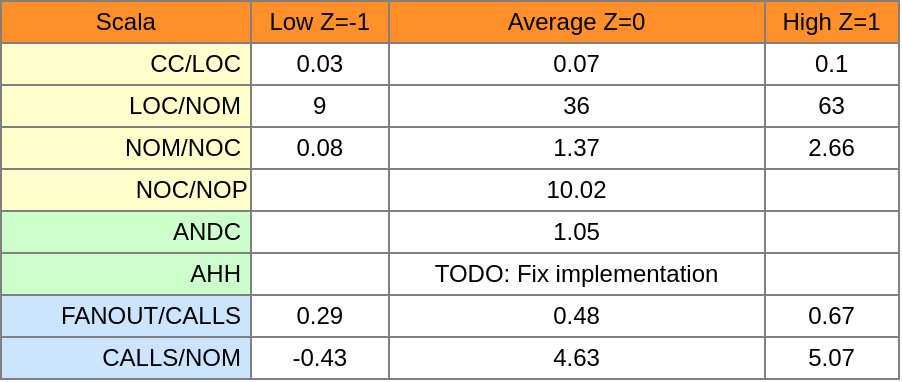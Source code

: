 <mxfile version="11.1.1" type="device"><diagram id="lfiVCVY33Tcwl40JMMFb" name="scala"><mxGraphModel dx="857" dy="644" grid="1" gridSize="10" guides="1" tooltips="1" connect="1" arrows="1" fold="1" page="1" pageScale="1" pageWidth="827" pageHeight="1169" math="0" shadow="0"><root><mxCell id="0"/><mxCell id="1" parent="0"/><mxCell id="ul2_y7UveWbS4b6paeni-2" value="&lt;table border=&quot;1&quot; width=&quot;100%&quot; style=&quot;width: 100% ; height: 100% ; border-collapse: collapse&quot;&gt;&lt;tbody&gt;&lt;tr&gt;&lt;td style=&quot;background-color: rgb(255 , 144 , 41)&quot;&gt;Scala&lt;/td&gt;&lt;td style=&quot;background-color: rgb(255 , 144 , 41)&quot;&gt;Low Z=-1&lt;/td&gt;&lt;td style=&quot;background-color: rgb(255 , 144 , 41)&quot;&gt;Average Z=0&lt;/td&gt;&lt;td style=&quot;background-color: rgb(255 , 144 , 41)&quot;&gt;High Z=1&lt;/td&gt;&lt;/tr&gt;&lt;tr&gt;&lt;td style=&quot;text-align: right ; background-color: rgb(255 , 255 , 204)&quot;&gt;CC/LOC&amp;nbsp;&lt;/td&gt;&lt;td&gt;0.03&lt;/td&gt;&lt;td&gt;0.07&lt;/td&gt;&lt;td&gt;0.1&lt;/td&gt;&lt;/tr&gt;&lt;tr&gt;&lt;td style=&quot;text-align: right ; background-color: rgb(255 , 255 , 204)&quot;&gt;LOC/NOM&amp;nbsp;&lt;/td&gt;&lt;td&gt;9&lt;/td&gt;&lt;td&gt;36&lt;/td&gt;&lt;td&gt;63&lt;/td&gt;&lt;/tr&gt;&lt;tr&gt;&lt;td style=&quot;text-align: right ; background-color: rgb(255 , 255 , 204)&quot;&gt;NOM/NOC&amp;nbsp;&lt;/td&gt;&lt;td&gt;0.08&lt;/td&gt;&lt;td&gt;1.37&lt;/td&gt;&lt;td&gt;2.66&lt;/td&gt;&lt;/tr&gt;&lt;tr&gt;&lt;td style=&quot;text-align: right ; background-color: rgb(255 , 255 , 204)&quot;&gt;NOC/NOP&lt;br&gt;&lt;/td&gt;&lt;td&gt;&lt;br&gt;&lt;/td&gt;&lt;td&gt;10.02&lt;/td&gt;&lt;td&gt;&lt;br&gt;&lt;/td&gt;&lt;/tr&gt;&lt;tr&gt;&lt;td style=&quot;text-align: right ; background-color: rgb(204 , 255 , 204)&quot;&gt;ANDC&amp;nbsp;&lt;/td&gt;&lt;td&gt;&lt;br&gt;&lt;/td&gt;&lt;td&gt;1.05&lt;/td&gt;&lt;td&gt;&lt;br&gt;&lt;/td&gt;&lt;/tr&gt;&lt;tr&gt;&lt;td style=&quot;text-align: right ; background-color: rgb(204 , 255 , 204)&quot;&gt;AHH&amp;nbsp;&lt;/td&gt;&lt;td&gt;&lt;br&gt;&lt;/td&gt;&lt;td&gt;TODO: Fix implementation&lt;br&gt;&lt;/td&gt;&lt;td&gt;&lt;br&gt;&lt;/td&gt;&lt;/tr&gt;&lt;tr&gt;&lt;td style=&quot;text-align: right ; background-color: rgb(204 , 229 , 255)&quot;&gt;FANOUT/CALLS&amp;nbsp;&lt;/td&gt;&lt;td&gt;0.29&lt;/td&gt;&lt;td&gt;0.48&lt;br&gt;&lt;/td&gt;&lt;td&gt;0.67&lt;/td&gt;&lt;/tr&gt;&lt;tr&gt;&lt;td style=&quot;text-align: right ; background-color: rgb(204 , 229 , 255)&quot;&gt;CALLS/NOM&amp;nbsp;&lt;/td&gt;&lt;td&gt;-0.43&lt;/td&gt;&lt;td&gt;4.63&lt;/td&gt;&lt;td&gt;5.07&lt;/td&gt;&lt;/tr&gt;&lt;/tbody&gt;&lt;/table&gt;" style="text;html=1;strokeColor=none;fillColor=none;overflow=fill;align=center;" parent="1" vertex="1"><mxGeometry x="90" y="290" width="450" height="190" as="geometry"/></mxCell></root></mxGraphModel></diagram><diagram id="j3SGCslUT9Pi2_JMvRVM" name="iPlasma"><mxGraphModel dx="857" dy="644" grid="1" gridSize="10" guides="1" tooltips="1" connect="1" arrows="1" fold="1" page="1" pageScale="1" pageWidth="827" pageHeight="1169" math="0" shadow="0"><root><mxCell id="4DCB7bB5lAfI8uJr4Xbo-0"/><mxCell id="4DCB7bB5lAfI8uJr4Xbo-1" parent="4DCB7bB5lAfI8uJr4Xbo-0"/><mxCell id="4DCB7bB5lAfI8uJr4Xbo-2" value="&lt;table border=&quot;1&quot; width=&quot;100%&quot; style=&quot;width: 100% ; height: 100% ; border-collapse: collapse&quot;&gt;&lt;tbody&gt;&lt;tr&gt;&lt;td style=&quot;background-color: rgb(255 , 144 , 41)&quot;&gt;iPlasma&lt;br&gt;&lt;/td&gt;&lt;td style=&quot;background-color: rgb(255 , 144 , 41)&quot;&gt;Low&lt;/td&gt;&lt;td style=&quot;background-color: rgb(255 , 144 , 41)&quot;&gt;Average&lt;/td&gt;&lt;td style=&quot;background-color: rgb(255 , 144 , 41)&quot;&gt;High&lt;/td&gt;&lt;/tr&gt;&lt;tr&gt;&lt;td style=&quot;text-align: right ; background-color: rgb(255 , 255 , 204)&quot;&gt;CC/LOC&amp;nbsp;&lt;/td&gt;&lt;td&gt;0.16&lt;/td&gt;&lt;td&gt;0.20&lt;/td&gt;&lt;td&gt;0.24&lt;/td&gt;&lt;/tr&gt;&lt;tr&gt;&lt;td style=&quot;text-align: right ; background-color: rgb(255 , 255 , 204)&quot;&gt;LOC/NOM&amp;nbsp;&lt;/td&gt;&lt;td&gt;7&lt;/td&gt;&lt;td&gt;10&lt;/td&gt;&lt;td&gt;13&lt;/td&gt;&lt;/tr&gt;&lt;tr&gt;&lt;td style=&quot;text-align: right ; background-color: rgb(255 , 255 , 204)&quot;&gt;NOM/NOC&amp;nbsp;&lt;/td&gt;&lt;td&gt;4&lt;/td&gt;&lt;td&gt;7&lt;/td&gt;&lt;td&gt;10&lt;/td&gt;&lt;/tr&gt;&lt;tr&gt;&lt;td style=&quot;text-align: right ; background-color: rgb(255 , 255 , 204)&quot;&gt;NOC/NOP&amp;nbsp;&lt;/td&gt;&lt;td&gt;6&lt;/td&gt;&lt;td&gt;17&lt;/td&gt;&lt;td&gt;26&lt;/td&gt;&lt;/tr&gt;&lt;tr&gt;&lt;td style=&quot;text-align: right ; background-color: rgb(204 , 255 , 204)&quot;&gt;ANDC&amp;nbsp;&lt;/td&gt;&lt;td&gt;0.25&lt;/td&gt;&lt;td&gt;0.41&lt;/td&gt;&lt;td&gt;0.57&lt;/td&gt;&lt;/tr&gt;&lt;tr&gt;&lt;td style=&quot;text-align: right ; background-color: rgb(204 , 255 , 204)&quot;&gt;AHH&amp;nbsp;&lt;/td&gt;&lt;td&gt;0.09&lt;/td&gt;&lt;td&gt;0.21&lt;br&gt;&lt;/td&gt;&lt;td&gt;0.32&lt;/td&gt;&lt;/tr&gt;&lt;tr&gt;&lt;td style=&quot;text-align: right ; background-color: rgb(204 , 229 , 255)&quot;&gt;FANOUT/CALLS&amp;nbsp;&lt;/td&gt;&lt;td&gt;0.56&lt;/td&gt;&lt;td&gt;0.62&lt;br&gt;&lt;/td&gt;&lt;td&gt;0.68&lt;/td&gt;&lt;/tr&gt;&lt;tr&gt;&lt;td style=&quot;text-align: right ; background-color: rgb(204 , 229 , 255)&quot;&gt;CALLS/NOM&amp;nbsp;&lt;/td&gt;&lt;td&gt;2.01&lt;/td&gt;&lt;td&gt;2.62&lt;/td&gt;&lt;td&gt;3.20&lt;/td&gt;&lt;/tr&gt;&lt;/tbody&gt;&lt;/table&gt;" style="text;html=1;strokeColor=none;fillColor=none;overflow=fill;align=center;" parent="4DCB7bB5lAfI8uJr4Xbo-1" vertex="1"><mxGeometry x="90" y="90" width="450" height="190" as="geometry"/></mxCell></root></mxGraphModel></diagram></mxfile>
